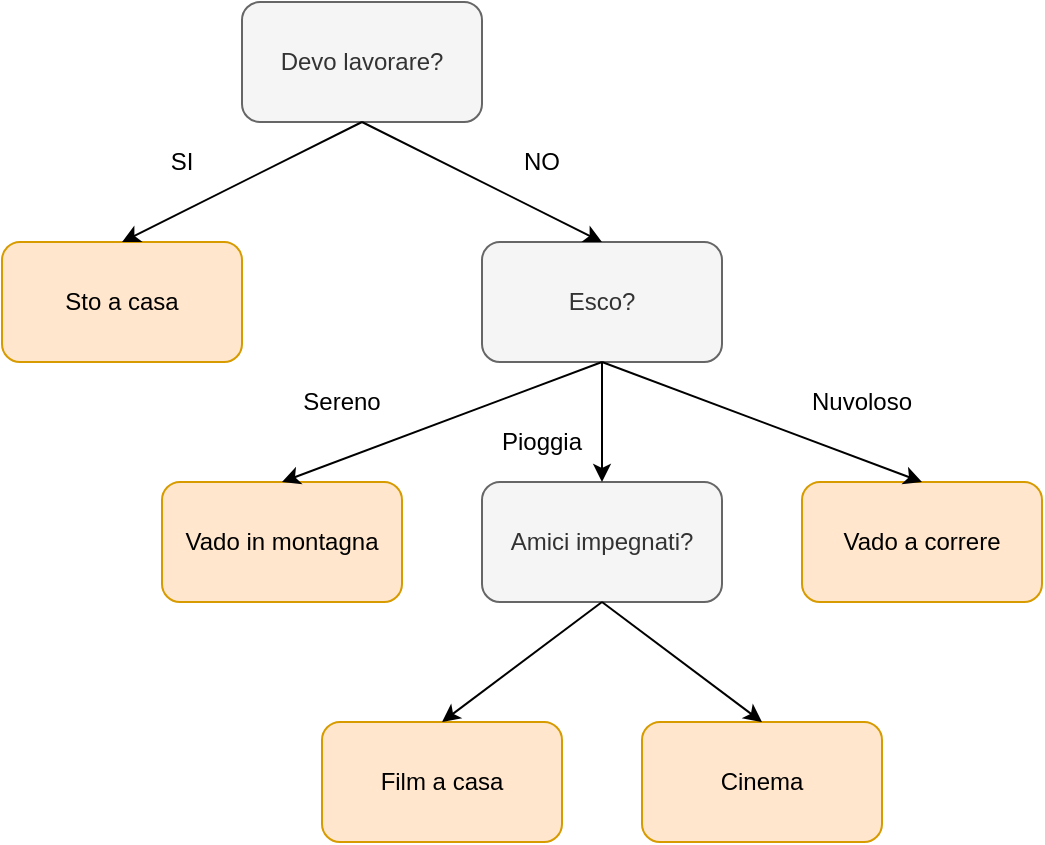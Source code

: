 <mxfile version="14.3.1" type="device"><diagram id="x8iVu6zls4KP3uOiqT3x" name="Page-1"><mxGraphModel dx="1102" dy="621" grid="1" gridSize="10" guides="1" tooltips="1" connect="1" arrows="1" fold="1" page="1" pageScale="1" pageWidth="1654" pageHeight="1169" math="0" shadow="0"><root><mxCell id="0"/><mxCell id="1" parent="0"/><mxCell id="0FtArNTnOVtU52PLCKlH-21" value="" style="group" vertex="1" connectable="0" parent="1"><mxGeometry x="240" y="80" width="520" height="420" as="geometry"/></mxCell><mxCell id="0FtArNTnOVtU52PLCKlH-1" value="Devo lavorare?" style="rounded=1;whiteSpace=wrap;html=1;fillColor=#f5f5f5;strokeColor=#666666;fontColor=#333333;" vertex="1" parent="0FtArNTnOVtU52PLCKlH-21"><mxGeometry x="120" width="120" height="60" as="geometry"/></mxCell><mxCell id="0FtArNTnOVtU52PLCKlH-2" value="Sto a casa" style="rounded=1;whiteSpace=wrap;html=1;fillColor=#ffe6cc;strokeColor=#d79b00;" vertex="1" parent="0FtArNTnOVtU52PLCKlH-21"><mxGeometry y="120" width="120" height="60" as="geometry"/></mxCell><mxCell id="0FtArNTnOVtU52PLCKlH-3" value="Esco?" style="rounded=1;whiteSpace=wrap;html=1;fillColor=#f5f5f5;strokeColor=#666666;fontColor=#333333;" vertex="1" parent="0FtArNTnOVtU52PLCKlH-21"><mxGeometry x="240" y="120" width="120" height="60" as="geometry"/></mxCell><mxCell id="0FtArNTnOVtU52PLCKlH-4" value="" style="endArrow=classic;html=1;entryX=0.5;entryY=0;entryDx=0;entryDy=0;exitX=0.5;exitY=1;exitDx=0;exitDy=0;" edge="1" parent="0FtArNTnOVtU52PLCKlH-21" source="0FtArNTnOVtU52PLCKlH-1" target="0FtArNTnOVtU52PLCKlH-2"><mxGeometry width="50" height="50" relative="1" as="geometry"><mxPoint x="30" y="70" as="sourcePoint"/><mxPoint x="80" y="20" as="targetPoint"/></mxGeometry></mxCell><mxCell id="0FtArNTnOVtU52PLCKlH-5" value="SI" style="text;html=1;strokeColor=none;fillColor=none;align=center;verticalAlign=middle;whiteSpace=wrap;rounded=0;" vertex="1" parent="0FtArNTnOVtU52PLCKlH-21"><mxGeometry x="70" y="70" width="40" height="20" as="geometry"/></mxCell><mxCell id="0FtArNTnOVtU52PLCKlH-6" value="" style="endArrow=classic;html=1;entryX=0.5;entryY=0;entryDx=0;entryDy=0;" edge="1" parent="0FtArNTnOVtU52PLCKlH-21" target="0FtArNTnOVtU52PLCKlH-3"><mxGeometry width="50" height="50" relative="1" as="geometry"><mxPoint x="180" y="60" as="sourcePoint"/><mxPoint x="360" y="50" as="targetPoint"/></mxGeometry></mxCell><mxCell id="0FtArNTnOVtU52PLCKlH-7" value="NO" style="text;html=1;strokeColor=none;fillColor=none;align=center;verticalAlign=middle;whiteSpace=wrap;rounded=0;" vertex="1" parent="0FtArNTnOVtU52PLCKlH-21"><mxGeometry x="250" y="70" width="40" height="20" as="geometry"/></mxCell><mxCell id="0FtArNTnOVtU52PLCKlH-8" value="Vado in montagna" style="rounded=1;whiteSpace=wrap;html=1;fillColor=#ffe6cc;strokeColor=#d79b00;" vertex="1" parent="0FtArNTnOVtU52PLCKlH-21"><mxGeometry x="80" y="240" width="120" height="60" as="geometry"/></mxCell><mxCell id="0FtArNTnOVtU52PLCKlH-9" value="Amici impegnati?" style="rounded=1;whiteSpace=wrap;html=1;fillColor=#f5f5f5;strokeColor=#666666;fontColor=#333333;" vertex="1" parent="0FtArNTnOVtU52PLCKlH-21"><mxGeometry x="240" y="240" width="120" height="60" as="geometry"/></mxCell><mxCell id="0FtArNTnOVtU52PLCKlH-10" value="Vado a correre" style="rounded=1;whiteSpace=wrap;html=1;fillColor=#ffe6cc;strokeColor=#d79b00;" vertex="1" parent="0FtArNTnOVtU52PLCKlH-21"><mxGeometry x="400" y="240" width="120" height="60" as="geometry"/></mxCell><mxCell id="0FtArNTnOVtU52PLCKlH-11" value="" style="endArrow=classic;html=1;exitX=0.5;exitY=1;exitDx=0;exitDy=0;entryX=0.5;entryY=0;entryDx=0;entryDy=0;" edge="1" parent="0FtArNTnOVtU52PLCKlH-21" source="0FtArNTnOVtU52PLCKlH-3" target="0FtArNTnOVtU52PLCKlH-8"><mxGeometry width="50" height="50" relative="1" as="geometry"><mxPoint x="300" y="240" as="sourcePoint"/><mxPoint x="350" y="190" as="targetPoint"/></mxGeometry></mxCell><mxCell id="0FtArNTnOVtU52PLCKlH-12" value="" style="endArrow=classic;html=1;exitX=0.5;exitY=1;exitDx=0;exitDy=0;entryX=0.5;entryY=0;entryDx=0;entryDy=0;" edge="1" parent="0FtArNTnOVtU52PLCKlH-21" source="0FtArNTnOVtU52PLCKlH-3" target="0FtArNTnOVtU52PLCKlH-9"><mxGeometry width="50" height="50" relative="1" as="geometry"><mxPoint x="370" y="230" as="sourcePoint"/><mxPoint x="420" y="180" as="targetPoint"/></mxGeometry></mxCell><mxCell id="0FtArNTnOVtU52PLCKlH-13" value="" style="endArrow=classic;html=1;exitX=0.5;exitY=1;exitDx=0;exitDy=0;entryX=0.5;entryY=0;entryDx=0;entryDy=0;" edge="1" parent="0FtArNTnOVtU52PLCKlH-21" source="0FtArNTnOVtU52PLCKlH-3" target="0FtArNTnOVtU52PLCKlH-10"><mxGeometry width="50" height="50" relative="1" as="geometry"><mxPoint x="430" y="220" as="sourcePoint"/><mxPoint x="480" y="170" as="targetPoint"/></mxGeometry></mxCell><mxCell id="0FtArNTnOVtU52PLCKlH-14" value="Sereno" style="text;html=1;strokeColor=none;fillColor=none;align=center;verticalAlign=middle;whiteSpace=wrap;rounded=0;" vertex="1" parent="0FtArNTnOVtU52PLCKlH-21"><mxGeometry x="150" y="190" width="40" height="20" as="geometry"/></mxCell><mxCell id="0FtArNTnOVtU52PLCKlH-15" value="Pioggia" style="text;html=1;strokeColor=none;fillColor=none;align=center;verticalAlign=middle;whiteSpace=wrap;rounded=0;" vertex="1" parent="0FtArNTnOVtU52PLCKlH-21"><mxGeometry x="250" y="210" width="40" height="20" as="geometry"/></mxCell><mxCell id="0FtArNTnOVtU52PLCKlH-16" value="Nuvoloso" style="text;html=1;strokeColor=none;fillColor=none;align=center;verticalAlign=middle;whiteSpace=wrap;rounded=0;" vertex="1" parent="0FtArNTnOVtU52PLCKlH-21"><mxGeometry x="400" y="190" width="60" height="20" as="geometry"/></mxCell><mxCell id="0FtArNTnOVtU52PLCKlH-17" value="Film a casa" style="rounded=1;whiteSpace=wrap;html=1;fillColor=#ffe6cc;strokeColor=#d79b00;" vertex="1" parent="0FtArNTnOVtU52PLCKlH-21"><mxGeometry x="160" y="360" width="120" height="60" as="geometry"/></mxCell><mxCell id="0FtArNTnOVtU52PLCKlH-18" value="Cinema" style="rounded=1;whiteSpace=wrap;html=1;fillColor=#ffe6cc;strokeColor=#d79b00;" vertex="1" parent="0FtArNTnOVtU52PLCKlH-21"><mxGeometry x="320" y="360" width="120" height="60" as="geometry"/></mxCell><mxCell id="0FtArNTnOVtU52PLCKlH-19" value="" style="endArrow=classic;html=1;exitX=0.5;exitY=1;exitDx=0;exitDy=0;entryX=0.5;entryY=0;entryDx=0;entryDy=0;" edge="1" parent="0FtArNTnOVtU52PLCKlH-21" source="0FtArNTnOVtU52PLCKlH-9" target="0FtArNTnOVtU52PLCKlH-17"><mxGeometry width="50" height="50" relative="1" as="geometry"><mxPoint x="300" y="310" as="sourcePoint"/><mxPoint x="330" y="320" as="targetPoint"/></mxGeometry></mxCell><mxCell id="0FtArNTnOVtU52PLCKlH-20" value="" style="endArrow=classic;html=1;entryX=0.5;entryY=0;entryDx=0;entryDy=0;" edge="1" parent="0FtArNTnOVtU52PLCKlH-21" target="0FtArNTnOVtU52PLCKlH-18"><mxGeometry width="50" height="50" relative="1" as="geometry"><mxPoint x="300" y="300" as="sourcePoint"/><mxPoint x="420" y="300" as="targetPoint"/></mxGeometry></mxCell></root></mxGraphModel></diagram></mxfile>